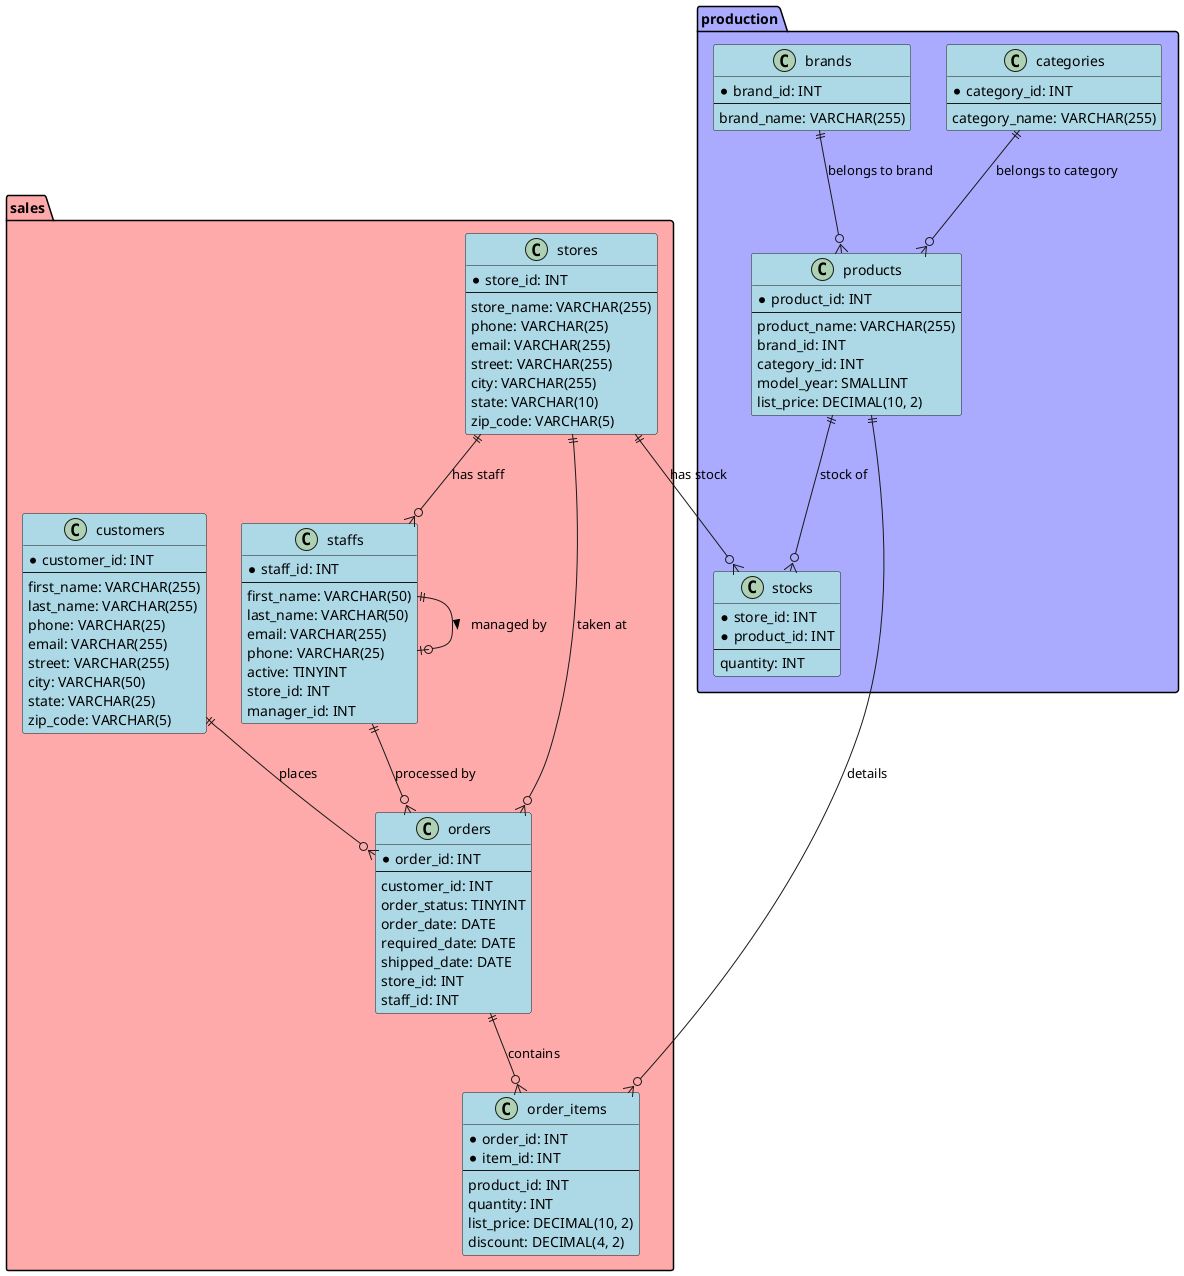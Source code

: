 @startuml SQL-Server-Sample-Database
!define TABLE(tbl_name) class tbl_name as "tbl_name" #LightBlue
!define COLUMN(col_name) col_name
hide methods
hide stereotypes

package "sales" #ff000055 {
  TABLE(stores) {
    *store_id: INT
    --
    store_name: VARCHAR(255)
    phone: VARCHAR(25)
    email: VARCHAR(255)
    street: VARCHAR(255)
    city: VARCHAR(255)
    state: VARCHAR(10)
    zip_code: VARCHAR(5)
  }

  TABLE(staffs) {
    *staff_id: INT
    --
    first_name: VARCHAR(50)
    last_name: VARCHAR(50)
    email: VARCHAR(255)
    phone: VARCHAR(25)
    active: TINYINT
    store_id: INT
    manager_id: INT
  }

  TABLE(customers) {
    *customer_id: INT
    --
    first_name: VARCHAR(255)
    last_name: VARCHAR(255)
    phone: VARCHAR(25)
    email: VARCHAR(255)
    street: VARCHAR(255)
    city: VARCHAR(50)
    state: VARCHAR(25)
    zip_code: VARCHAR(5)
  }

  TABLE(orders) {
    *order_id: INT
    --
    customer_id: INT
    order_status: TINYINT
    order_date: DATE
    required_date: DATE
    shipped_date: DATE
    store_id: INT
    staff_id: INT
  }

  TABLE(order_items) {
    *order_id: INT
    *item_id: INT
    --
    product_id: INT
    quantity: INT
    list_price: DECIMAL(10, 2)
    discount: DECIMAL(4, 2)
  }
}

package "production" #0000ff55 {
  TABLE(categories) {
    *category_id: INT
    --
    category_name: VARCHAR(255)
  }

  TABLE(brands) {
    *brand_id: INT
    --
    brand_name: VARCHAR(255)
  }

  TABLE(products) {
    *product_id: INT
    --
    product_name: VARCHAR(255)
    brand_id: INT
    category_id: INT
    model_year: SMALLINT
    list_price: DECIMAL(10, 2)
  }

  TABLE(stocks) {
    *store_id: INT
    *product_id: INT
    --
    quantity: INT
  }
}

sales.stores ||--o{ sales.staffs : has staff
sales.staffs ||--o| sales.staffs : managed by >
sales.customers ||--o{ sales.orders : places
sales.stores ||--o{ sales.orders : taken at
sales.staffs ||--o{ sales.orders : processed by
sales.orders ||--o{ sales.order_items : contains
production.products ||--o{ sales.order_items : details
production.categories ||--o{ production.products : belongs to category
production.brands ||--o{ production.products : belongs to brand
sales.stores ||--o{ production.stocks : has stock
production.products ||--o{ production.stocks : stock of

@enduml